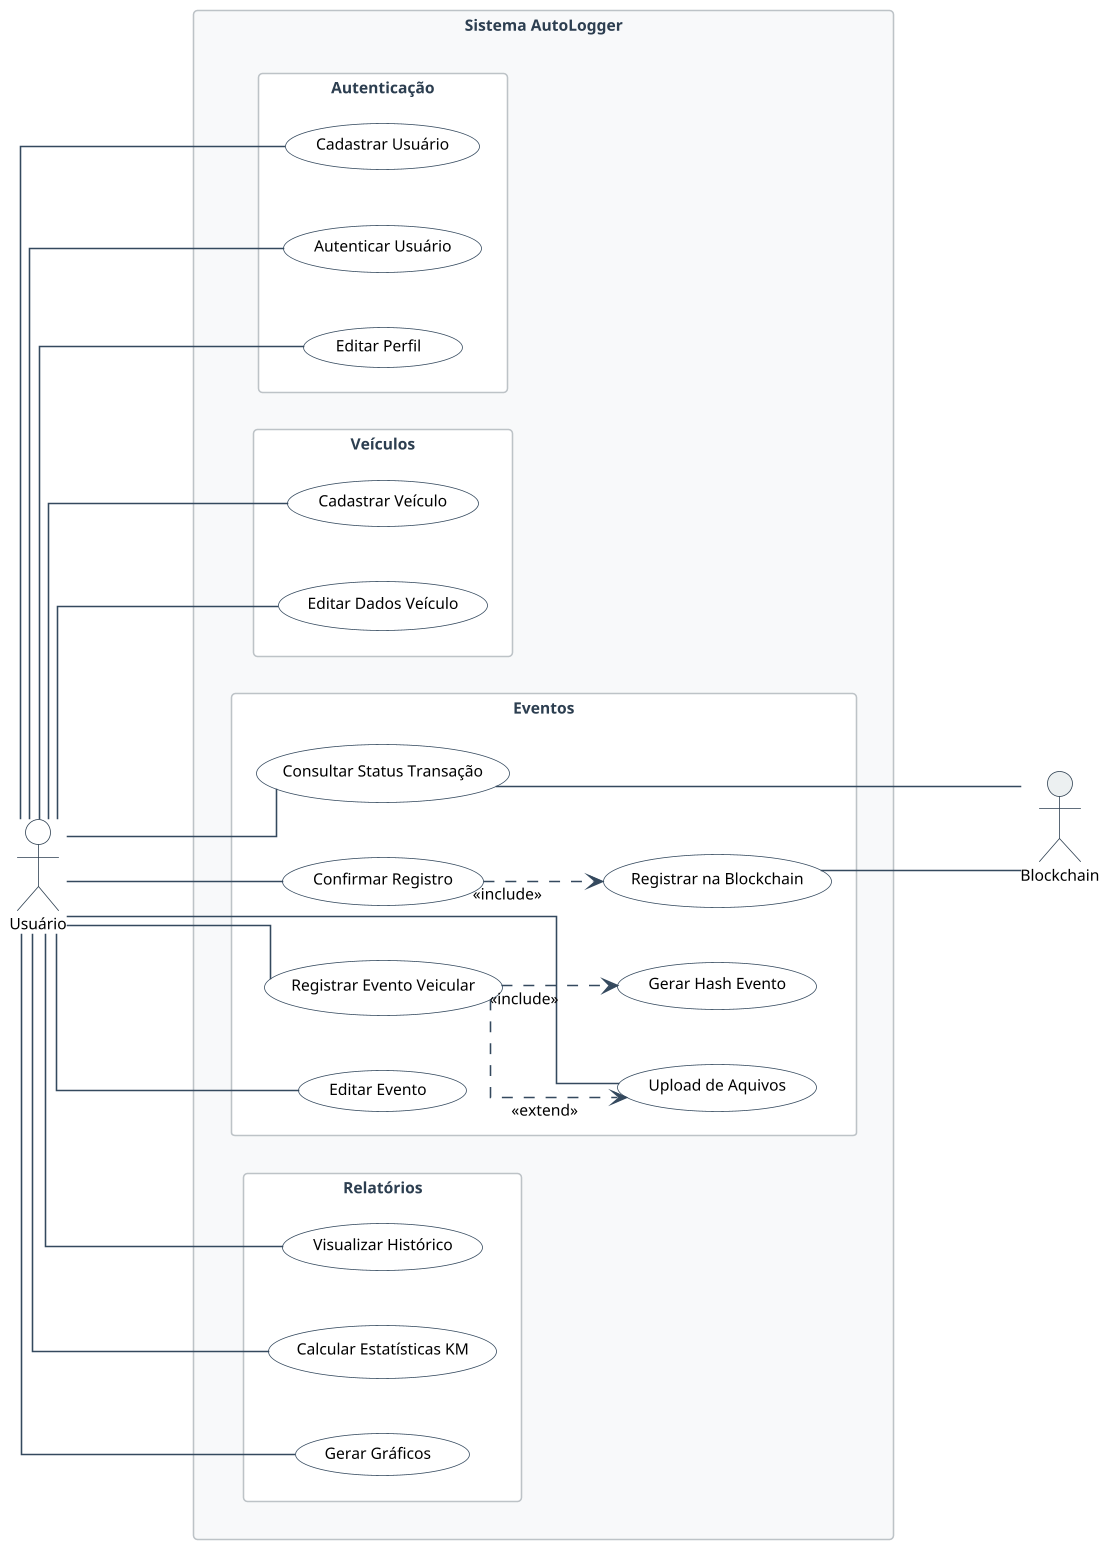 @startuml AutoLogger_UseCase_Diagram

left to right direction

skinparam {
    usecaseFontSize 12
    usecaseFontName "Segoe UI"
    usecaseBackgroundColor #FFFFFF
    usecaseBorderColor #34495E
    actorBackgroundColor #FFFFFF
    actorBorderColor #2C3E50
    actorFontName "Segoe UI"
    actorFontSize 12
    arrowColor #34495E
    rectangleBackgroundColor #F8F9FA
    rectangleBorderColor #BDC3C7
    rectangleFontColor #2C3E50
    rectangleFontName "Segoe UI"
    rectangleFontSize 13
    defaultTextAlignment center
    wrapWidth 200
    dpi 150
    shadowing false
    linetype ortho
    defaultFontName "Segoe UI"
    defaultFontSize 10
}

actor "Usuário" as User #FFFFFF
actor "Blockchain" as Blockchain #ECF0F1

rectangle "Sistema AutoLogger" #F8F9FA {

  rectangle "Autenticação" #FFFFFF {
    (Cadastrar Usuário) as UC01
    (Autenticar Usuário) as UC02
    (Editar Perfil) as UC16
  }

  rectangle "Veículos" #FFFFFF {
    (Cadastrar Veículo) as UC03
    (Editar Dados Veículo) as UC17
  }

  rectangle "Eventos" #FFFFFF {
    (Registrar Evento Veicular) as UC05
    (Upload de Aquivos) as UC07
    (Gerar Hash Evento) as UC08
    (Confirmar Registro) as UC09
    (Registrar na Blockchain) as UC10
    (Consultar Status Transação) as UC11
    (Editar Evento) as UC15
  }

  rectangle "Relatórios" #FFFFFF {
    (Visualizar Histórico) as UC12
    (Calcular Estatísticas KM) as UC13
    (Gerar Gráficos) as UC14
  }
}

User --- UC01
User --- UC02
User --- UC16
User --- UC03
User --- UC17
User --- UC05
User --- UC07
User --- UC09
User --- UC11
User --- UC15
User --- UC12
User --- UC13
User --- UC14
UC05 ..> UC08 : <<include>>
UC09 ..> UC10 : <<include>>
UC05 ..> UC07 : <<extend>>
UC10 --- Blockchain
UC11 --- Blockchain

@enduml